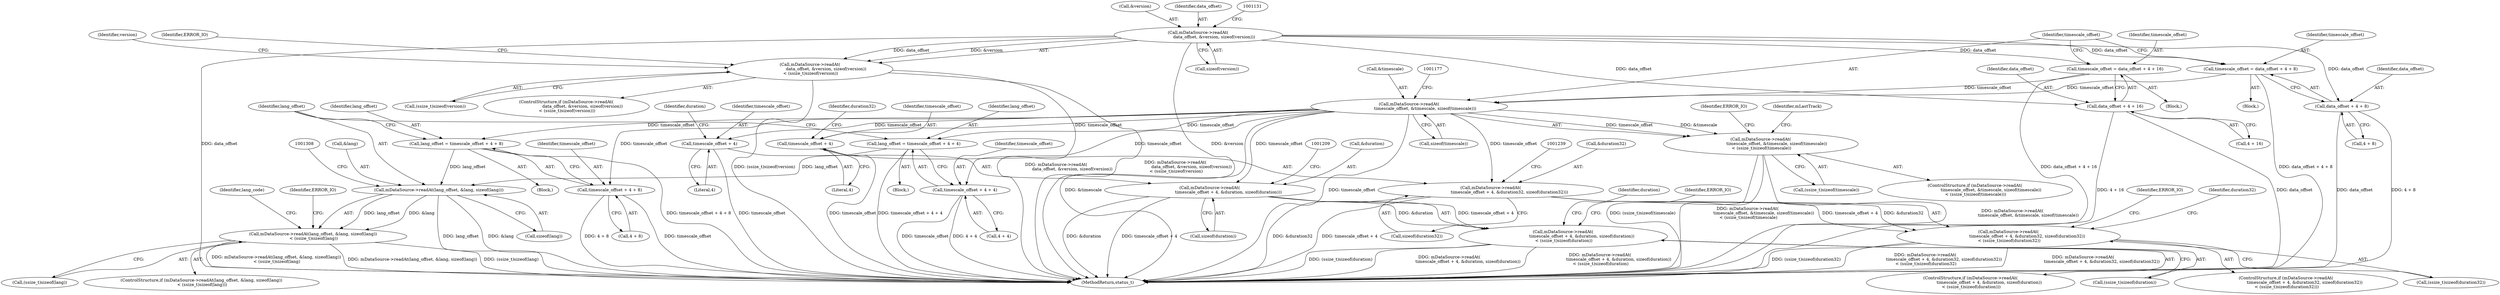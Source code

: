 digraph "0_Android_6fe85f7e15203e48df2cc3e8e1c4bc6ad49dc968@API" {
"1001124" [label="(Call,mDataSource->readAt(\n                        data_offset, &version, sizeof(version)))"];
"1001123" [label="(Call,mDataSource->readAt(\n                        data_offset, &version, sizeof(version))\n < (ssize_t)sizeof(version))"];
"1001143" [label="(Call,timescale_offset = data_offset + 4 + 16)"];
"1001170" [label="(Call,mDataSource->readAt(\n                        timescale_offset, &timescale, sizeof(timescale)))"];
"1001169" [label="(Call,mDataSource->readAt(\n                        timescale_offset, &timescale, sizeof(timescale))\n < (ssize_t)sizeof(timescale))"];
"1001200" [label="(Call,mDataSource->readAt(\n                            timescale_offset + 4, &duration, sizeof(duration)))"];
"1001199" [label="(Call,mDataSource->readAt(\n                            timescale_offset + 4, &duration, sizeof(duration))\n < (ssize_t)sizeof(duration))"];
"1001201" [label="(Call,timescale_offset + 4)"];
"1001230" [label="(Call,mDataSource->readAt(\n                            timescale_offset + 4, &duration32, sizeof(duration32)))"];
"1001229" [label="(Call,mDataSource->readAt(\n                            timescale_offset + 4, &duration32, sizeof(duration32))\n < (ssize_t)sizeof(duration32))"];
"1001231" [label="(Call,timescale_offset + 4)"];
"1001275" [label="(Call,lang_offset = timescale_offset + 4 + 8)"];
"1001301" [label="(Call,mDataSource->readAt(lang_offset, &lang, sizeof(lang)))"];
"1001300" [label="(Call,mDataSource->readAt(lang_offset, &lang, sizeof(lang))\n < (ssize_t)sizeof(lang))"];
"1001277" [label="(Call,timescale_offset + 4 + 8)"];
"1001288" [label="(Call,lang_offset = timescale_offset + 4 + 4)"];
"1001290" [label="(Call,timescale_offset + 4 + 4)"];
"1001145" [label="(Call,data_offset + 4 + 16)"];
"1001156" [label="(Call,timescale_offset = data_offset + 4 + 8)"];
"1001158" [label="(Call,data_offset + 4 + 8)"];
"1001244" [label="(Identifier,ERROR_IO)"];
"1001201" [label="(Call,timescale_offset + 4)"];
"1001159" [label="(Identifier,data_offset)"];
"1001172" [label="(Call,&timescale)"];
"1001126" [label="(Call,&version)"];
"1001140" [label="(Identifier,version)"];
"1001276" [label="(Identifier,lang_offset)"];
"1001288" [label="(Call,lang_offset = timescale_offset + 4 + 4)"];
"1001278" [label="(Identifier,timescale_offset)"];
"1001128" [label="(Call,sizeof(version))"];
"1001136" [label="(Identifier,ERROR_IO)"];
"1001144" [label="(Identifier,timescale_offset)"];
"1001232" [label="(Identifier,timescale_offset)"];
"1001300" [label="(Call,mDataSource->readAt(lang_offset, &lang, sizeof(lang))\n < (ssize_t)sizeof(lang))"];
"1001157" [label="(Identifier,timescale_offset)"];
"1001214" [label="(Identifier,ERROR_IO)"];
"1001185" [label="(Identifier,mLastTrack)"];
"1002931" [label="(MethodReturn,status_t)"];
"1001168" [label="(ControlStructure,if (mDataSource->readAt(\n                        timescale_offset, &timescale, sizeof(timescale))\n < (ssize_t)sizeof(timescale)))"];
"1001182" [label="(Identifier,ERROR_IO)"];
"1001123" [label="(Call,mDataSource->readAt(\n                        data_offset, &version, sizeof(version))\n < (ssize_t)sizeof(version))"];
"1001198" [label="(ControlStructure,if (mDataSource->readAt(\n                            timescale_offset + 4, &duration, sizeof(duration))\n < (ssize_t)sizeof(duration)))"];
"1001205" [label="(Identifier,duration)"];
"1001160" [label="(Call,4 + 8)"];
"1001290" [label="(Call,timescale_offset + 4 + 4)"];
"1001233" [label="(Literal,4)"];
"1001228" [label="(ControlStructure,if (mDataSource->readAt(\n                            timescale_offset + 4, &duration32, sizeof(duration32))\n < (ssize_t)sizeof(duration32)))"];
"1001199" [label="(Call,mDataSource->readAt(\n                            timescale_offset + 4, &duration, sizeof(duration))\n < (ssize_t)sizeof(duration))"];
"1001206" [label="(Call,sizeof(duration))"];
"1001202" [label="(Identifier,timescale_offset)"];
"1001301" [label="(Call,mDataSource->readAt(lang_offset, &lang, sizeof(lang)))"];
"1001317" [label="(Identifier,lang_code)"];
"1001156" [label="(Call,timescale_offset = data_offset + 4 + 8)"];
"1001143" [label="(Call,timescale_offset = data_offset + 4 + 16)"];
"1001203" [label="(Literal,4)"];
"1001236" [label="(Call,sizeof(duration32))"];
"1001155" [label="(Block,)"];
"1001291" [label="(Identifier,timescale_offset)"];
"1001142" [label="(Block,)"];
"1001303" [label="(Call,&lang)"];
"1001230" [label="(Call,mDataSource->readAt(\n                            timescale_offset + 4, &duration32, sizeof(duration32)))"];
"1001307" [label="(Call,(ssize_t)sizeof(lang))"];
"1001125" [label="(Identifier,data_offset)"];
"1001208" [label="(Call,(ssize_t)sizeof(duration))"];
"1001130" [label="(Call,(ssize_t)sizeof(version))"];
"1001292" [label="(Call,4 + 4)"];
"1001158" [label="(Call,data_offset + 4 + 8)"];
"1001313" [label="(Identifier,ERROR_IO)"];
"1001299" [label="(ControlStructure,if (mDataSource->readAt(lang_offset, &lang, sizeof(lang))\n < (ssize_t)sizeof(lang)))"];
"1001247" [label="(Identifier,duration32)"];
"1001305" [label="(Call,sizeof(lang))"];
"1001279" [label="(Call,4 + 8)"];
"1001287" [label="(Block,)"];
"1001302" [label="(Identifier,lang_offset)"];
"1001170" [label="(Call,mDataSource->readAt(\n                        timescale_offset, &timescale, sizeof(timescale)))"];
"1001174" [label="(Call,sizeof(timescale))"];
"1001122" [label="(ControlStructure,if (mDataSource->readAt(\n                        data_offset, &version, sizeof(version))\n < (ssize_t)sizeof(version)))"];
"1001171" [label="(Identifier,timescale_offset)"];
"1001274" [label="(Block,)"];
"1001217" [label="(Identifier,duration)"];
"1001169" [label="(Call,mDataSource->readAt(\n                        timescale_offset, &timescale, sizeof(timescale))\n < (ssize_t)sizeof(timescale))"];
"1001145" [label="(Call,data_offset + 4 + 16)"];
"1001231" [label="(Call,timescale_offset + 4)"];
"1001277" [label="(Call,timescale_offset + 4 + 8)"];
"1001234" [label="(Call,&duration32)"];
"1001124" [label="(Call,mDataSource->readAt(\n                        data_offset, &version, sizeof(version)))"];
"1001235" [label="(Identifier,duration32)"];
"1001204" [label="(Call,&duration)"];
"1001176" [label="(Call,(ssize_t)sizeof(timescale))"];
"1001275" [label="(Call,lang_offset = timescale_offset + 4 + 8)"];
"1001229" [label="(Call,mDataSource->readAt(\n                            timescale_offset + 4, &duration32, sizeof(duration32))\n < (ssize_t)sizeof(duration32))"];
"1001238" [label="(Call,(ssize_t)sizeof(duration32))"];
"1001146" [label="(Identifier,data_offset)"];
"1001147" [label="(Call,4 + 16)"];
"1001289" [label="(Identifier,lang_offset)"];
"1001200" [label="(Call,mDataSource->readAt(\n                            timescale_offset + 4, &duration, sizeof(duration)))"];
"1001124" -> "1001123"  [label="AST: "];
"1001124" -> "1001128"  [label="CFG: "];
"1001125" -> "1001124"  [label="AST: "];
"1001126" -> "1001124"  [label="AST: "];
"1001128" -> "1001124"  [label="AST: "];
"1001131" -> "1001124"  [label="CFG: "];
"1001124" -> "1002931"  [label="DDG: &version"];
"1001124" -> "1002931"  [label="DDG: data_offset"];
"1001124" -> "1001123"  [label="DDG: data_offset"];
"1001124" -> "1001123"  [label="DDG: &version"];
"1001124" -> "1001143"  [label="DDG: data_offset"];
"1001124" -> "1001145"  [label="DDG: data_offset"];
"1001124" -> "1001156"  [label="DDG: data_offset"];
"1001124" -> "1001158"  [label="DDG: data_offset"];
"1001123" -> "1001122"  [label="AST: "];
"1001123" -> "1001130"  [label="CFG: "];
"1001130" -> "1001123"  [label="AST: "];
"1001136" -> "1001123"  [label="CFG: "];
"1001140" -> "1001123"  [label="CFG: "];
"1001123" -> "1002931"  [label="DDG: (ssize_t)sizeof(version)"];
"1001123" -> "1002931"  [label="DDG: mDataSource->readAt(\n                        data_offset, &version, sizeof(version))"];
"1001123" -> "1002931"  [label="DDG: mDataSource->readAt(\n                        data_offset, &version, sizeof(version))\n < (ssize_t)sizeof(version)"];
"1001143" -> "1001142"  [label="AST: "];
"1001143" -> "1001145"  [label="CFG: "];
"1001144" -> "1001143"  [label="AST: "];
"1001145" -> "1001143"  [label="AST: "];
"1001171" -> "1001143"  [label="CFG: "];
"1001143" -> "1002931"  [label="DDG: data_offset + 4 + 16"];
"1001143" -> "1001170"  [label="DDG: timescale_offset"];
"1001170" -> "1001169"  [label="AST: "];
"1001170" -> "1001174"  [label="CFG: "];
"1001171" -> "1001170"  [label="AST: "];
"1001172" -> "1001170"  [label="AST: "];
"1001174" -> "1001170"  [label="AST: "];
"1001177" -> "1001170"  [label="CFG: "];
"1001170" -> "1002931"  [label="DDG: &timescale"];
"1001170" -> "1002931"  [label="DDG: timescale_offset"];
"1001170" -> "1001169"  [label="DDG: timescale_offset"];
"1001170" -> "1001169"  [label="DDG: &timescale"];
"1001156" -> "1001170"  [label="DDG: timescale_offset"];
"1001170" -> "1001200"  [label="DDG: timescale_offset"];
"1001170" -> "1001201"  [label="DDG: timescale_offset"];
"1001170" -> "1001230"  [label="DDG: timescale_offset"];
"1001170" -> "1001231"  [label="DDG: timescale_offset"];
"1001170" -> "1001275"  [label="DDG: timescale_offset"];
"1001170" -> "1001277"  [label="DDG: timescale_offset"];
"1001170" -> "1001288"  [label="DDG: timescale_offset"];
"1001170" -> "1001290"  [label="DDG: timescale_offset"];
"1001169" -> "1001168"  [label="AST: "];
"1001169" -> "1001176"  [label="CFG: "];
"1001176" -> "1001169"  [label="AST: "];
"1001182" -> "1001169"  [label="CFG: "];
"1001185" -> "1001169"  [label="CFG: "];
"1001169" -> "1002931"  [label="DDG: mDataSource->readAt(\n                        timescale_offset, &timescale, sizeof(timescale))"];
"1001169" -> "1002931"  [label="DDG: (ssize_t)sizeof(timescale)"];
"1001169" -> "1002931"  [label="DDG: mDataSource->readAt(\n                        timescale_offset, &timescale, sizeof(timescale))\n < (ssize_t)sizeof(timescale)"];
"1001200" -> "1001199"  [label="AST: "];
"1001200" -> "1001206"  [label="CFG: "];
"1001201" -> "1001200"  [label="AST: "];
"1001204" -> "1001200"  [label="AST: "];
"1001206" -> "1001200"  [label="AST: "];
"1001209" -> "1001200"  [label="CFG: "];
"1001200" -> "1002931"  [label="DDG: &duration"];
"1001200" -> "1002931"  [label="DDG: timescale_offset + 4"];
"1001200" -> "1001199"  [label="DDG: timescale_offset + 4"];
"1001200" -> "1001199"  [label="DDG: &duration"];
"1001199" -> "1001198"  [label="AST: "];
"1001199" -> "1001208"  [label="CFG: "];
"1001208" -> "1001199"  [label="AST: "];
"1001214" -> "1001199"  [label="CFG: "];
"1001217" -> "1001199"  [label="CFG: "];
"1001199" -> "1002931"  [label="DDG: mDataSource->readAt(\n                            timescale_offset + 4, &duration, sizeof(duration))\n < (ssize_t)sizeof(duration)"];
"1001199" -> "1002931"  [label="DDG: (ssize_t)sizeof(duration)"];
"1001199" -> "1002931"  [label="DDG: mDataSource->readAt(\n                            timescale_offset + 4, &duration, sizeof(duration))"];
"1001201" -> "1001203"  [label="CFG: "];
"1001202" -> "1001201"  [label="AST: "];
"1001203" -> "1001201"  [label="AST: "];
"1001205" -> "1001201"  [label="CFG: "];
"1001201" -> "1002931"  [label="DDG: timescale_offset"];
"1001230" -> "1001229"  [label="AST: "];
"1001230" -> "1001236"  [label="CFG: "];
"1001231" -> "1001230"  [label="AST: "];
"1001234" -> "1001230"  [label="AST: "];
"1001236" -> "1001230"  [label="AST: "];
"1001239" -> "1001230"  [label="CFG: "];
"1001230" -> "1002931"  [label="DDG: &duration32"];
"1001230" -> "1002931"  [label="DDG: timescale_offset + 4"];
"1001230" -> "1001229"  [label="DDG: timescale_offset + 4"];
"1001230" -> "1001229"  [label="DDG: &duration32"];
"1001229" -> "1001228"  [label="AST: "];
"1001229" -> "1001238"  [label="CFG: "];
"1001238" -> "1001229"  [label="AST: "];
"1001244" -> "1001229"  [label="CFG: "];
"1001247" -> "1001229"  [label="CFG: "];
"1001229" -> "1002931"  [label="DDG: mDataSource->readAt(\n                            timescale_offset + 4, &duration32, sizeof(duration32))\n < (ssize_t)sizeof(duration32)"];
"1001229" -> "1002931"  [label="DDG: mDataSource->readAt(\n                            timescale_offset + 4, &duration32, sizeof(duration32))"];
"1001229" -> "1002931"  [label="DDG: (ssize_t)sizeof(duration32)"];
"1001231" -> "1001233"  [label="CFG: "];
"1001232" -> "1001231"  [label="AST: "];
"1001233" -> "1001231"  [label="AST: "];
"1001235" -> "1001231"  [label="CFG: "];
"1001231" -> "1002931"  [label="DDG: timescale_offset"];
"1001275" -> "1001274"  [label="AST: "];
"1001275" -> "1001277"  [label="CFG: "];
"1001276" -> "1001275"  [label="AST: "];
"1001277" -> "1001275"  [label="AST: "];
"1001302" -> "1001275"  [label="CFG: "];
"1001275" -> "1002931"  [label="DDG: timescale_offset + 4 + 8"];
"1001275" -> "1001301"  [label="DDG: lang_offset"];
"1001301" -> "1001300"  [label="AST: "];
"1001301" -> "1001305"  [label="CFG: "];
"1001302" -> "1001301"  [label="AST: "];
"1001303" -> "1001301"  [label="AST: "];
"1001305" -> "1001301"  [label="AST: "];
"1001308" -> "1001301"  [label="CFG: "];
"1001301" -> "1002931"  [label="DDG: lang_offset"];
"1001301" -> "1002931"  [label="DDG: &lang"];
"1001301" -> "1001300"  [label="DDG: lang_offset"];
"1001301" -> "1001300"  [label="DDG: &lang"];
"1001288" -> "1001301"  [label="DDG: lang_offset"];
"1001300" -> "1001299"  [label="AST: "];
"1001300" -> "1001307"  [label="CFG: "];
"1001307" -> "1001300"  [label="AST: "];
"1001313" -> "1001300"  [label="CFG: "];
"1001317" -> "1001300"  [label="CFG: "];
"1001300" -> "1002931"  [label="DDG: mDataSource->readAt(lang_offset, &lang, sizeof(lang))\n < (ssize_t)sizeof(lang)"];
"1001300" -> "1002931"  [label="DDG: mDataSource->readAt(lang_offset, &lang, sizeof(lang))"];
"1001300" -> "1002931"  [label="DDG: (ssize_t)sizeof(lang)"];
"1001277" -> "1001279"  [label="CFG: "];
"1001278" -> "1001277"  [label="AST: "];
"1001279" -> "1001277"  [label="AST: "];
"1001277" -> "1002931"  [label="DDG: timescale_offset"];
"1001277" -> "1002931"  [label="DDG: 4 + 8"];
"1001288" -> "1001287"  [label="AST: "];
"1001288" -> "1001290"  [label="CFG: "];
"1001289" -> "1001288"  [label="AST: "];
"1001290" -> "1001288"  [label="AST: "];
"1001302" -> "1001288"  [label="CFG: "];
"1001288" -> "1002931"  [label="DDG: timescale_offset + 4 + 4"];
"1001290" -> "1001292"  [label="CFG: "];
"1001291" -> "1001290"  [label="AST: "];
"1001292" -> "1001290"  [label="AST: "];
"1001290" -> "1002931"  [label="DDG: 4 + 4"];
"1001290" -> "1002931"  [label="DDG: timescale_offset"];
"1001145" -> "1001147"  [label="CFG: "];
"1001146" -> "1001145"  [label="AST: "];
"1001147" -> "1001145"  [label="AST: "];
"1001145" -> "1002931"  [label="DDG: data_offset"];
"1001145" -> "1002931"  [label="DDG: 4 + 16"];
"1001156" -> "1001155"  [label="AST: "];
"1001156" -> "1001158"  [label="CFG: "];
"1001157" -> "1001156"  [label="AST: "];
"1001158" -> "1001156"  [label="AST: "];
"1001171" -> "1001156"  [label="CFG: "];
"1001156" -> "1002931"  [label="DDG: data_offset + 4 + 8"];
"1001158" -> "1001160"  [label="CFG: "];
"1001159" -> "1001158"  [label="AST: "];
"1001160" -> "1001158"  [label="AST: "];
"1001158" -> "1002931"  [label="DDG: 4 + 8"];
"1001158" -> "1002931"  [label="DDG: data_offset"];
}
